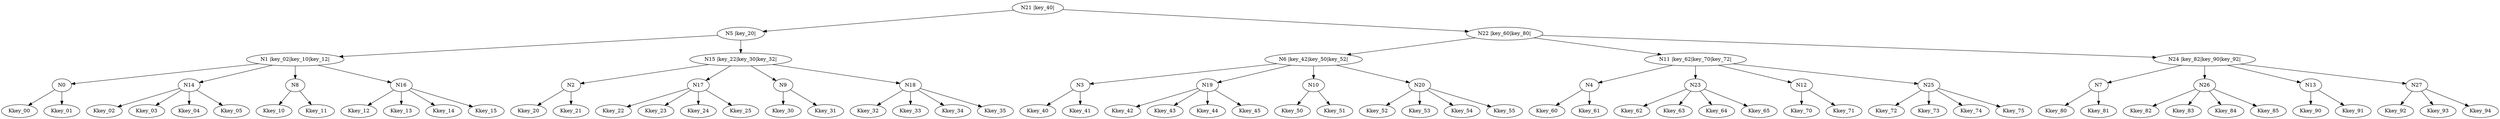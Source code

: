 digraph G {
N21[label="N21 |key_40|"]N21 -> N5;
N5[label="N5 |key_20|"]N5 -> N1;
N1[label="N1 |key_02|key_10|key_12|"]N1 -> N0;
N0 -> Kkey_00;
N0 -> Kkey_01;
N1 -> N14;
N14 -> Kkey_02;
N14 -> Kkey_03;
N14 -> Kkey_04;
N14 -> Kkey_05;
N1 -> N8;
N8 -> Kkey_10;
N8 -> Kkey_11;
N1 -> N16;
N16 -> Kkey_12;
N16 -> Kkey_13;
N16 -> Kkey_14;
N16 -> Kkey_15;
N5 -> N15;
N15[label="N15 |key_22|key_30|key_32|"]N15 -> N2;
N2 -> Kkey_20;
N2 -> Kkey_21;
N15 -> N17;
N17 -> Kkey_22;
N17 -> Kkey_23;
N17 -> Kkey_24;
N17 -> Kkey_25;
N15 -> N9;
N9 -> Kkey_30;
N9 -> Kkey_31;
N15 -> N18;
N18 -> Kkey_32;
N18 -> Kkey_33;
N18 -> Kkey_34;
N18 -> Kkey_35;
N21 -> N22;
N22[label="N22 |key_60|key_80|"]N22 -> N6;
N6[label="N6 |key_42|key_50|key_52|"]N6 -> N3;
N3 -> Kkey_40;
N3 -> Kkey_41;
N6 -> N19;
N19 -> Kkey_42;
N19 -> Kkey_43;
N19 -> Kkey_44;
N19 -> Kkey_45;
N6 -> N10;
N10 -> Kkey_50;
N10 -> Kkey_51;
N6 -> N20;
N20 -> Kkey_52;
N20 -> Kkey_53;
N20 -> Kkey_54;
N20 -> Kkey_55;
N22 -> N11;
N11[label="N11 |key_62|key_70|key_72|"]N11 -> N4;
N4 -> Kkey_60;
N4 -> Kkey_61;
N11 -> N23;
N23 -> Kkey_62;
N23 -> Kkey_63;
N23 -> Kkey_64;
N23 -> Kkey_65;
N11 -> N12;
N12 -> Kkey_70;
N12 -> Kkey_71;
N11 -> N25;
N25 -> Kkey_72;
N25 -> Kkey_73;
N25 -> Kkey_74;
N25 -> Kkey_75;
N22 -> N24;
N24[label="N24 |key_82|key_90|key_92|"]N24 -> N7;
N7 -> Kkey_80;
N7 -> Kkey_81;
N24 -> N26;
N26 -> Kkey_82;
N26 -> Kkey_83;
N26 -> Kkey_84;
N26 -> Kkey_85;
N24 -> N13;
N13 -> Kkey_90;
N13 -> Kkey_91;
N24 -> N27;
N27 -> Kkey_92;
N27 -> Kkey_93;
N27 -> Kkey_94;
}
